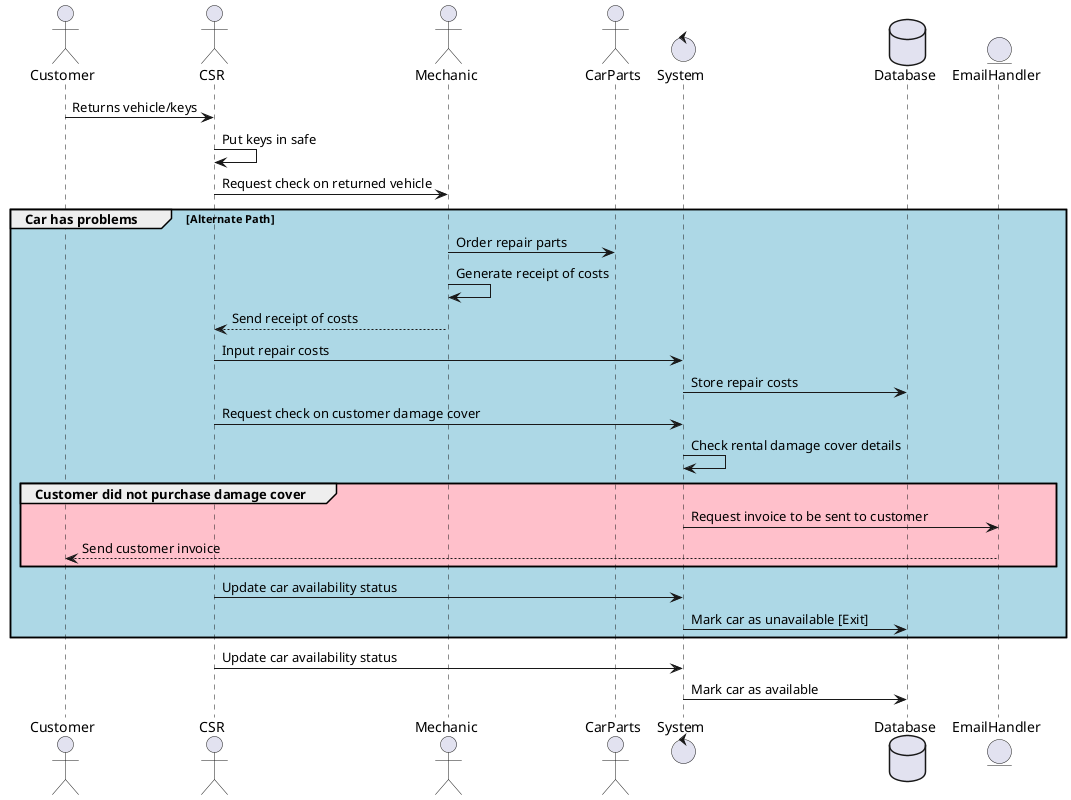 @startuml
actor Customer as cus
actor CSR as csr
actor Mechanic as mech
actor CarParts as parts
control System as sys
database Database as db
entity EmailHandler as email

cus -> csr : Returns vehicle/keys
csr -> csr : Put keys in safe
csr -> mech : Request check on returned vehicle
group #LightBlue Car has problems [Alternate Path]
  mech -> parts : Order repair parts
  mech -> mech : Generate receipt of costs
  csr <-- mech : Send receipt of costs
  csr -> sys : Input repair costs
  sys -> db: Store repair costs
  csr -> sys : Request check on customer damage cover
  sys -> sys : Check rental damage cover details
  group #Pink Customer did not purchase damage cover
    sys -> email : Request invoice to be sent to customer
    cus <-- email : Send customer invoice
  end

  csr -> sys : Update car availability status
  sys -> db : Mark car as unavailable [Exit]
end

csr -> sys : Update car availability status
sys -> db : Mark car as available
@enduml